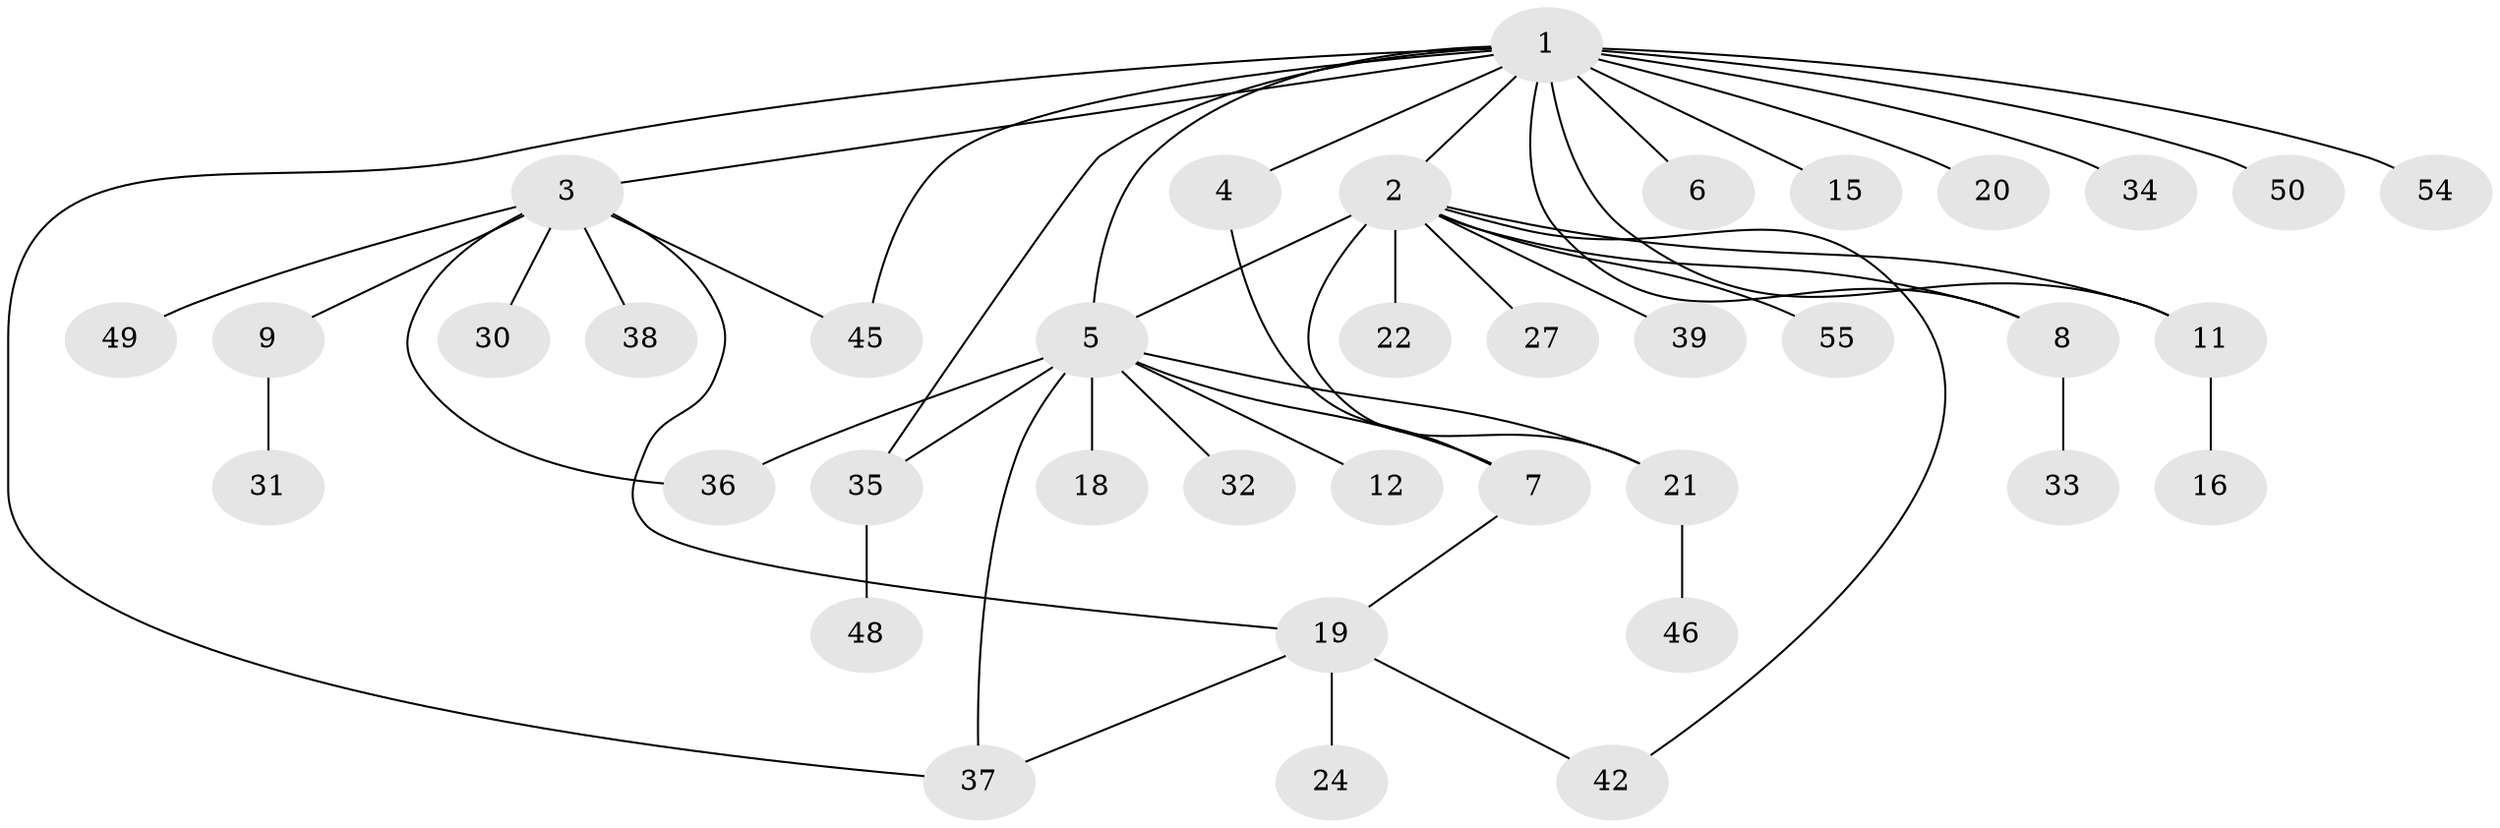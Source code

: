 // original degree distribution, {15: 0.01818181818181818, 9: 0.01818181818181818, 6: 0.01818181818181818, 3: 0.12727272727272726, 10: 0.01818181818181818, 2: 0.14545454545454545, 4: 0.09090909090909091, 1: 0.5272727272727272, 5: 0.03636363636363636}
// Generated by graph-tools (version 1.1) at 2025/41/03/06/25 10:41:51]
// undirected, 38 vertices, 49 edges
graph export_dot {
graph [start="1"]
  node [color=gray90,style=filled];
  1 [super="+26"];
  2 [super="+17"];
  3 [super="+28"];
  4 [super="+29"];
  5 [super="+52"];
  6 [super="+10"];
  7 [super="+23"];
  8 [super="+13"];
  9 [super="+40"];
  11 [super="+14"];
  12;
  15 [super="+25"];
  16;
  18;
  19 [super="+53"];
  20;
  21 [super="+47"];
  22;
  24;
  27;
  30;
  31;
  32;
  33;
  34 [super="+51"];
  35 [super="+44"];
  36 [super="+41"];
  37 [super="+43"];
  38;
  39;
  42;
  45;
  46;
  48;
  49;
  50;
  54;
  55;
  1 -- 2;
  1 -- 3;
  1 -- 4;
  1 -- 6;
  1 -- 11 [weight=2];
  1 -- 15;
  1 -- 20;
  1 -- 34;
  1 -- 35;
  1 -- 37;
  1 -- 45;
  1 -- 50;
  1 -- 54;
  1 -- 8;
  1 -- 5;
  2 -- 5;
  2 -- 8;
  2 -- 11;
  2 -- 21 [weight=2];
  2 -- 22;
  2 -- 42;
  2 -- 27;
  2 -- 39;
  2 -- 55;
  3 -- 9;
  3 -- 19;
  3 -- 30;
  3 -- 36;
  3 -- 49;
  3 -- 45;
  3 -- 38;
  4 -- 7;
  5 -- 7;
  5 -- 12;
  5 -- 18;
  5 -- 32;
  5 -- 35;
  5 -- 36;
  5 -- 37;
  5 -- 21;
  7 -- 19;
  8 -- 33;
  9 -- 31;
  11 -- 16;
  19 -- 24;
  19 -- 42;
  19 -- 37;
  21 -- 46;
  35 -- 48;
}
